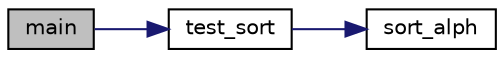 digraph "main"
{
 // LATEX_PDF_SIZE
  edge [fontname="Helvetica",fontsize="10",labelfontname="Helvetica",labelfontsize="10"];
  node [fontname="Helvetica",fontsize="10",shape=record];
  rankdir="LR";
  Node1 [label="main",height=0.2,width=0.4,color="black", fillcolor="grey75", style="filled", fontcolor="black",tooltip=" "];
  Node1 -> Node2 [color="midnightblue",fontsize="10",style="solid",fontname="Helvetica"];
  Node2 [label="test_sort",height=0.2,width=0.4,color="black", fillcolor="white", style="filled",URL="$test_8c.html#a365b816fc37b6421a3d3d14838682565",tooltip=" "];
  Node2 -> Node3 [color="midnightblue",fontsize="10",style="solid",fontname="Helvetica"];
  Node3 [label="sort_alph",height=0.2,width=0.4,color="black", fillcolor="white", style="filled",URL="$lib_8c.html#a051c23acc1e68ce781d678c533dc5418",tooltip="@function sort_alph -сортування за алфавітом"];
}
